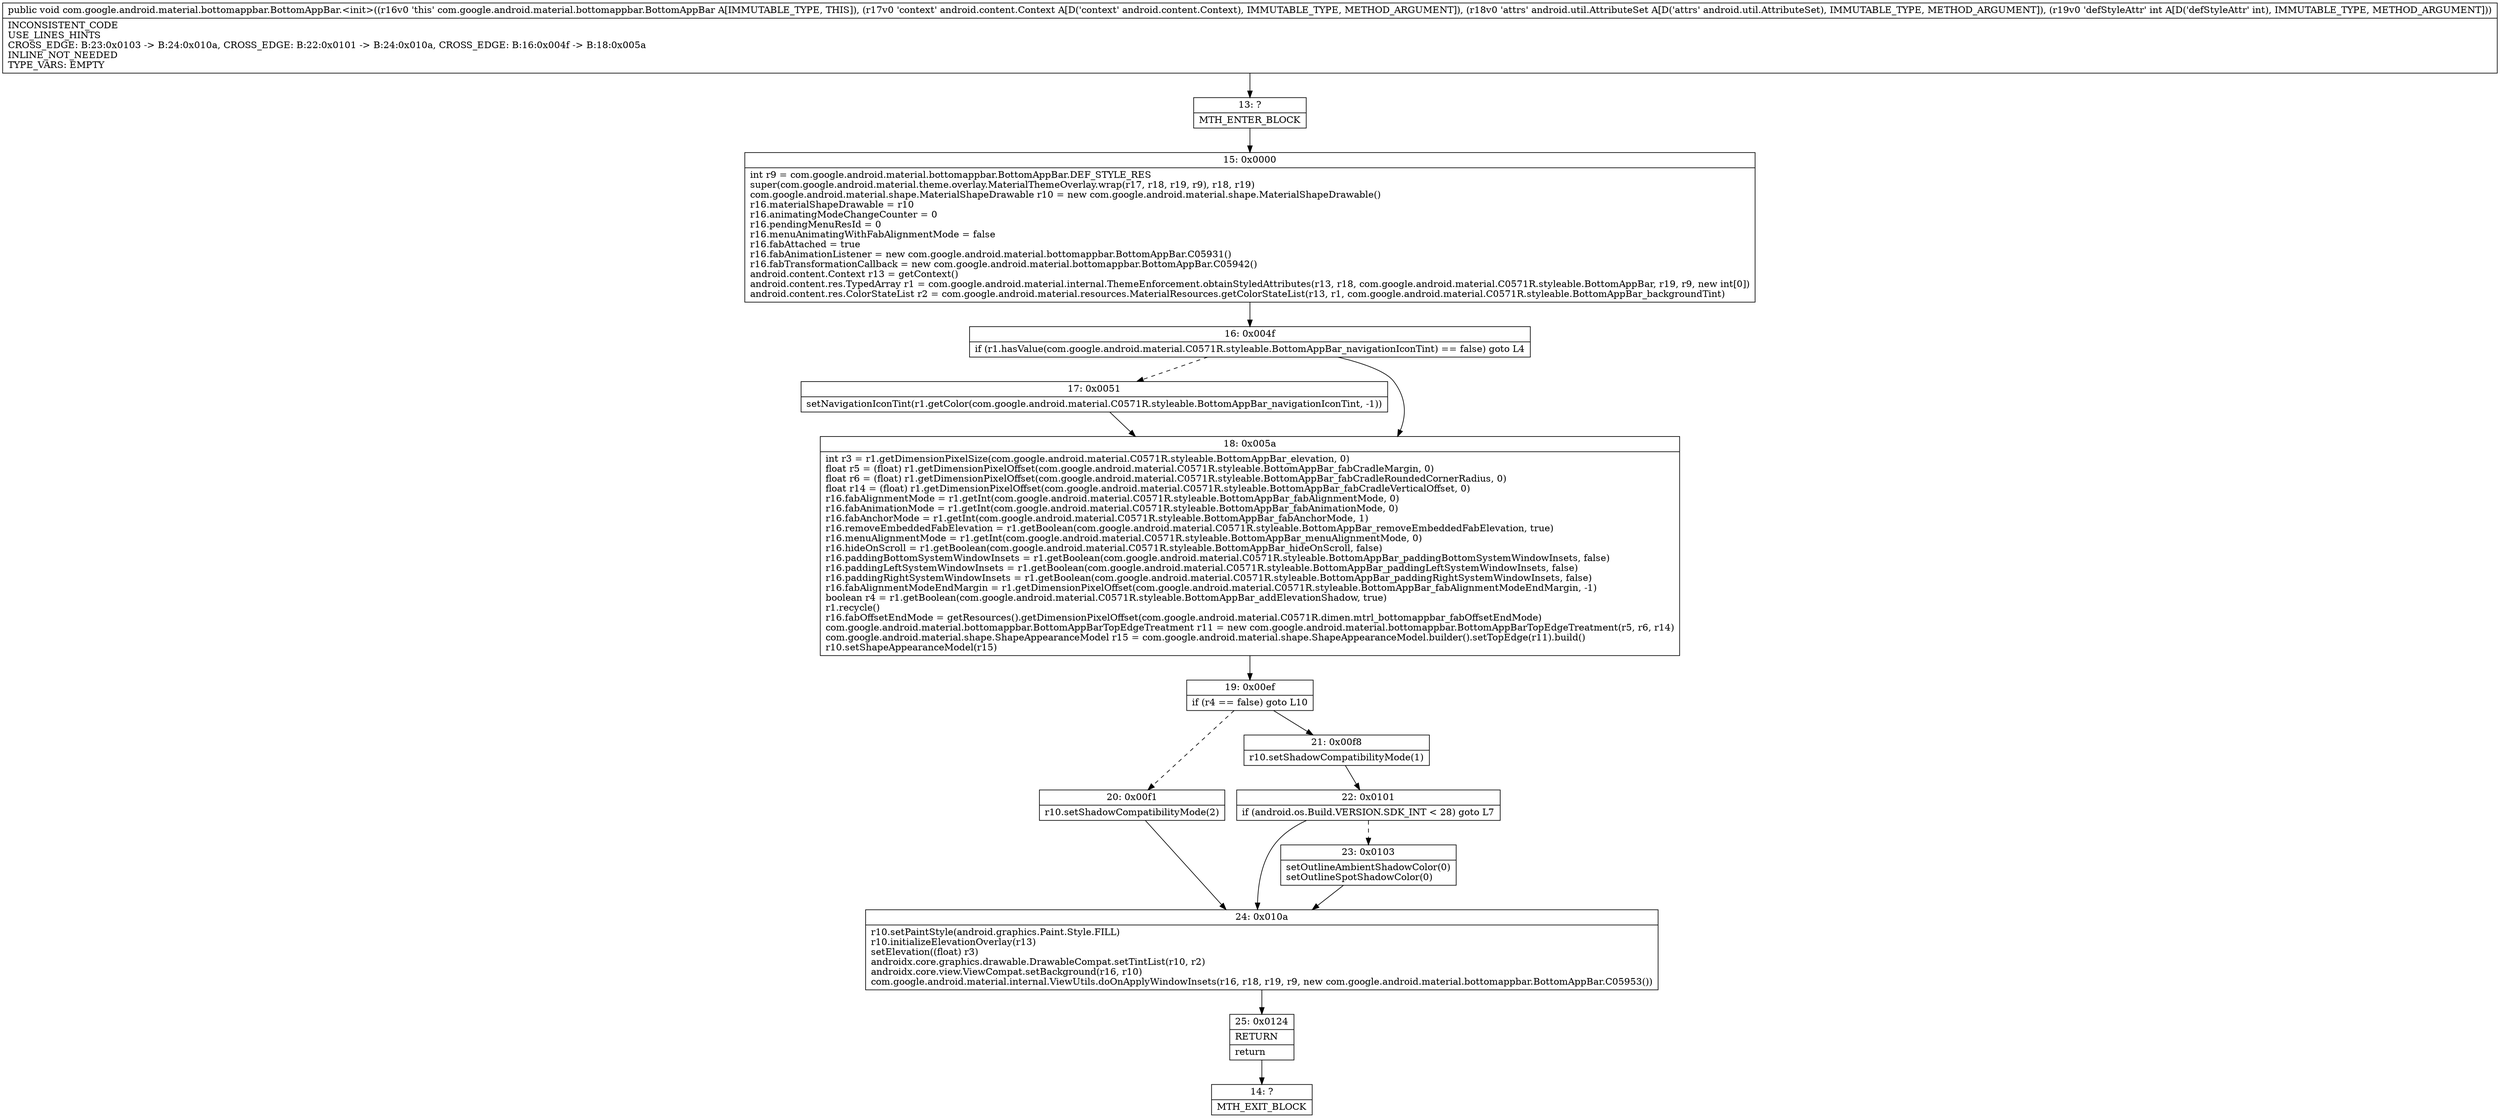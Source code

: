 digraph "CFG forcom.google.android.material.bottomappbar.BottomAppBar.\<init\>(Landroid\/content\/Context;Landroid\/util\/AttributeSet;I)V" {
Node_13 [shape=record,label="{13\:\ ?|MTH_ENTER_BLOCK\l}"];
Node_15 [shape=record,label="{15\:\ 0x0000|int r9 = com.google.android.material.bottomappbar.BottomAppBar.DEF_STYLE_RES\lsuper(com.google.android.material.theme.overlay.MaterialThemeOverlay.wrap(r17, r18, r19, r9), r18, r19)\lcom.google.android.material.shape.MaterialShapeDrawable r10 = new com.google.android.material.shape.MaterialShapeDrawable()\lr16.materialShapeDrawable = r10\lr16.animatingModeChangeCounter = 0\lr16.pendingMenuResId = 0\lr16.menuAnimatingWithFabAlignmentMode = false\lr16.fabAttached = true\lr16.fabAnimationListener = new com.google.android.material.bottomappbar.BottomAppBar.C05931()\lr16.fabTransformationCallback = new com.google.android.material.bottomappbar.BottomAppBar.C05942()\landroid.content.Context r13 = getContext()\landroid.content.res.TypedArray r1 = com.google.android.material.internal.ThemeEnforcement.obtainStyledAttributes(r13, r18, com.google.android.material.C0571R.styleable.BottomAppBar, r19, r9, new int[0])\landroid.content.res.ColorStateList r2 = com.google.android.material.resources.MaterialResources.getColorStateList(r13, r1, com.google.android.material.C0571R.styleable.BottomAppBar_backgroundTint)\l}"];
Node_16 [shape=record,label="{16\:\ 0x004f|if (r1.hasValue(com.google.android.material.C0571R.styleable.BottomAppBar_navigationIconTint) == false) goto L4\l}"];
Node_17 [shape=record,label="{17\:\ 0x0051|setNavigationIconTint(r1.getColor(com.google.android.material.C0571R.styleable.BottomAppBar_navigationIconTint, \-1))\l}"];
Node_18 [shape=record,label="{18\:\ 0x005a|int r3 = r1.getDimensionPixelSize(com.google.android.material.C0571R.styleable.BottomAppBar_elevation, 0)\lfloat r5 = (float) r1.getDimensionPixelOffset(com.google.android.material.C0571R.styleable.BottomAppBar_fabCradleMargin, 0)\lfloat r6 = (float) r1.getDimensionPixelOffset(com.google.android.material.C0571R.styleable.BottomAppBar_fabCradleRoundedCornerRadius, 0)\lfloat r14 = (float) r1.getDimensionPixelOffset(com.google.android.material.C0571R.styleable.BottomAppBar_fabCradleVerticalOffset, 0)\lr16.fabAlignmentMode = r1.getInt(com.google.android.material.C0571R.styleable.BottomAppBar_fabAlignmentMode, 0)\lr16.fabAnimationMode = r1.getInt(com.google.android.material.C0571R.styleable.BottomAppBar_fabAnimationMode, 0)\lr16.fabAnchorMode = r1.getInt(com.google.android.material.C0571R.styleable.BottomAppBar_fabAnchorMode, 1)\lr16.removeEmbeddedFabElevation = r1.getBoolean(com.google.android.material.C0571R.styleable.BottomAppBar_removeEmbeddedFabElevation, true)\lr16.menuAlignmentMode = r1.getInt(com.google.android.material.C0571R.styleable.BottomAppBar_menuAlignmentMode, 0)\lr16.hideOnScroll = r1.getBoolean(com.google.android.material.C0571R.styleable.BottomAppBar_hideOnScroll, false)\lr16.paddingBottomSystemWindowInsets = r1.getBoolean(com.google.android.material.C0571R.styleable.BottomAppBar_paddingBottomSystemWindowInsets, false)\lr16.paddingLeftSystemWindowInsets = r1.getBoolean(com.google.android.material.C0571R.styleable.BottomAppBar_paddingLeftSystemWindowInsets, false)\lr16.paddingRightSystemWindowInsets = r1.getBoolean(com.google.android.material.C0571R.styleable.BottomAppBar_paddingRightSystemWindowInsets, false)\lr16.fabAlignmentModeEndMargin = r1.getDimensionPixelOffset(com.google.android.material.C0571R.styleable.BottomAppBar_fabAlignmentModeEndMargin, \-1)\lboolean r4 = r1.getBoolean(com.google.android.material.C0571R.styleable.BottomAppBar_addElevationShadow, true)\lr1.recycle()\lr16.fabOffsetEndMode = getResources().getDimensionPixelOffset(com.google.android.material.C0571R.dimen.mtrl_bottomappbar_fabOffsetEndMode)\lcom.google.android.material.bottomappbar.BottomAppBarTopEdgeTreatment r11 = new com.google.android.material.bottomappbar.BottomAppBarTopEdgeTreatment(r5, r6, r14)\lcom.google.android.material.shape.ShapeAppearanceModel r15 = com.google.android.material.shape.ShapeAppearanceModel.builder().setTopEdge(r11).build()\lr10.setShapeAppearanceModel(r15)\l}"];
Node_19 [shape=record,label="{19\:\ 0x00ef|if (r4 == false) goto L10\l}"];
Node_20 [shape=record,label="{20\:\ 0x00f1|r10.setShadowCompatibilityMode(2)\l}"];
Node_24 [shape=record,label="{24\:\ 0x010a|r10.setPaintStyle(android.graphics.Paint.Style.FILL)\lr10.initializeElevationOverlay(r13)\lsetElevation((float) r3)\landroidx.core.graphics.drawable.DrawableCompat.setTintList(r10, r2)\landroidx.core.view.ViewCompat.setBackground(r16, r10)\lcom.google.android.material.internal.ViewUtils.doOnApplyWindowInsets(r16, r18, r19, r9, new com.google.android.material.bottomappbar.BottomAppBar.C05953())\l}"];
Node_25 [shape=record,label="{25\:\ 0x0124|RETURN\l|return\l}"];
Node_14 [shape=record,label="{14\:\ ?|MTH_EXIT_BLOCK\l}"];
Node_21 [shape=record,label="{21\:\ 0x00f8|r10.setShadowCompatibilityMode(1)\l}"];
Node_22 [shape=record,label="{22\:\ 0x0101|if (android.os.Build.VERSION.SDK_INT \< 28) goto L7\l}"];
Node_23 [shape=record,label="{23\:\ 0x0103|setOutlineAmbientShadowColor(0)\lsetOutlineSpotShadowColor(0)\l}"];
MethodNode[shape=record,label="{public void com.google.android.material.bottomappbar.BottomAppBar.\<init\>((r16v0 'this' com.google.android.material.bottomappbar.BottomAppBar A[IMMUTABLE_TYPE, THIS]), (r17v0 'context' android.content.Context A[D('context' android.content.Context), IMMUTABLE_TYPE, METHOD_ARGUMENT]), (r18v0 'attrs' android.util.AttributeSet A[D('attrs' android.util.AttributeSet), IMMUTABLE_TYPE, METHOD_ARGUMENT]), (r19v0 'defStyleAttr' int A[D('defStyleAttr' int), IMMUTABLE_TYPE, METHOD_ARGUMENT]))  | INCONSISTENT_CODE\lUSE_LINES_HINTS\lCROSS_EDGE: B:23:0x0103 \-\> B:24:0x010a, CROSS_EDGE: B:22:0x0101 \-\> B:24:0x010a, CROSS_EDGE: B:16:0x004f \-\> B:18:0x005a\lINLINE_NOT_NEEDED\lTYPE_VARS: EMPTY\l}"];
MethodNode -> Node_13;Node_13 -> Node_15;
Node_15 -> Node_16;
Node_16 -> Node_17[style=dashed];
Node_16 -> Node_18;
Node_17 -> Node_18;
Node_18 -> Node_19;
Node_19 -> Node_20[style=dashed];
Node_19 -> Node_21;
Node_20 -> Node_24;
Node_24 -> Node_25;
Node_25 -> Node_14;
Node_21 -> Node_22;
Node_22 -> Node_23[style=dashed];
Node_22 -> Node_24;
Node_23 -> Node_24;
}

